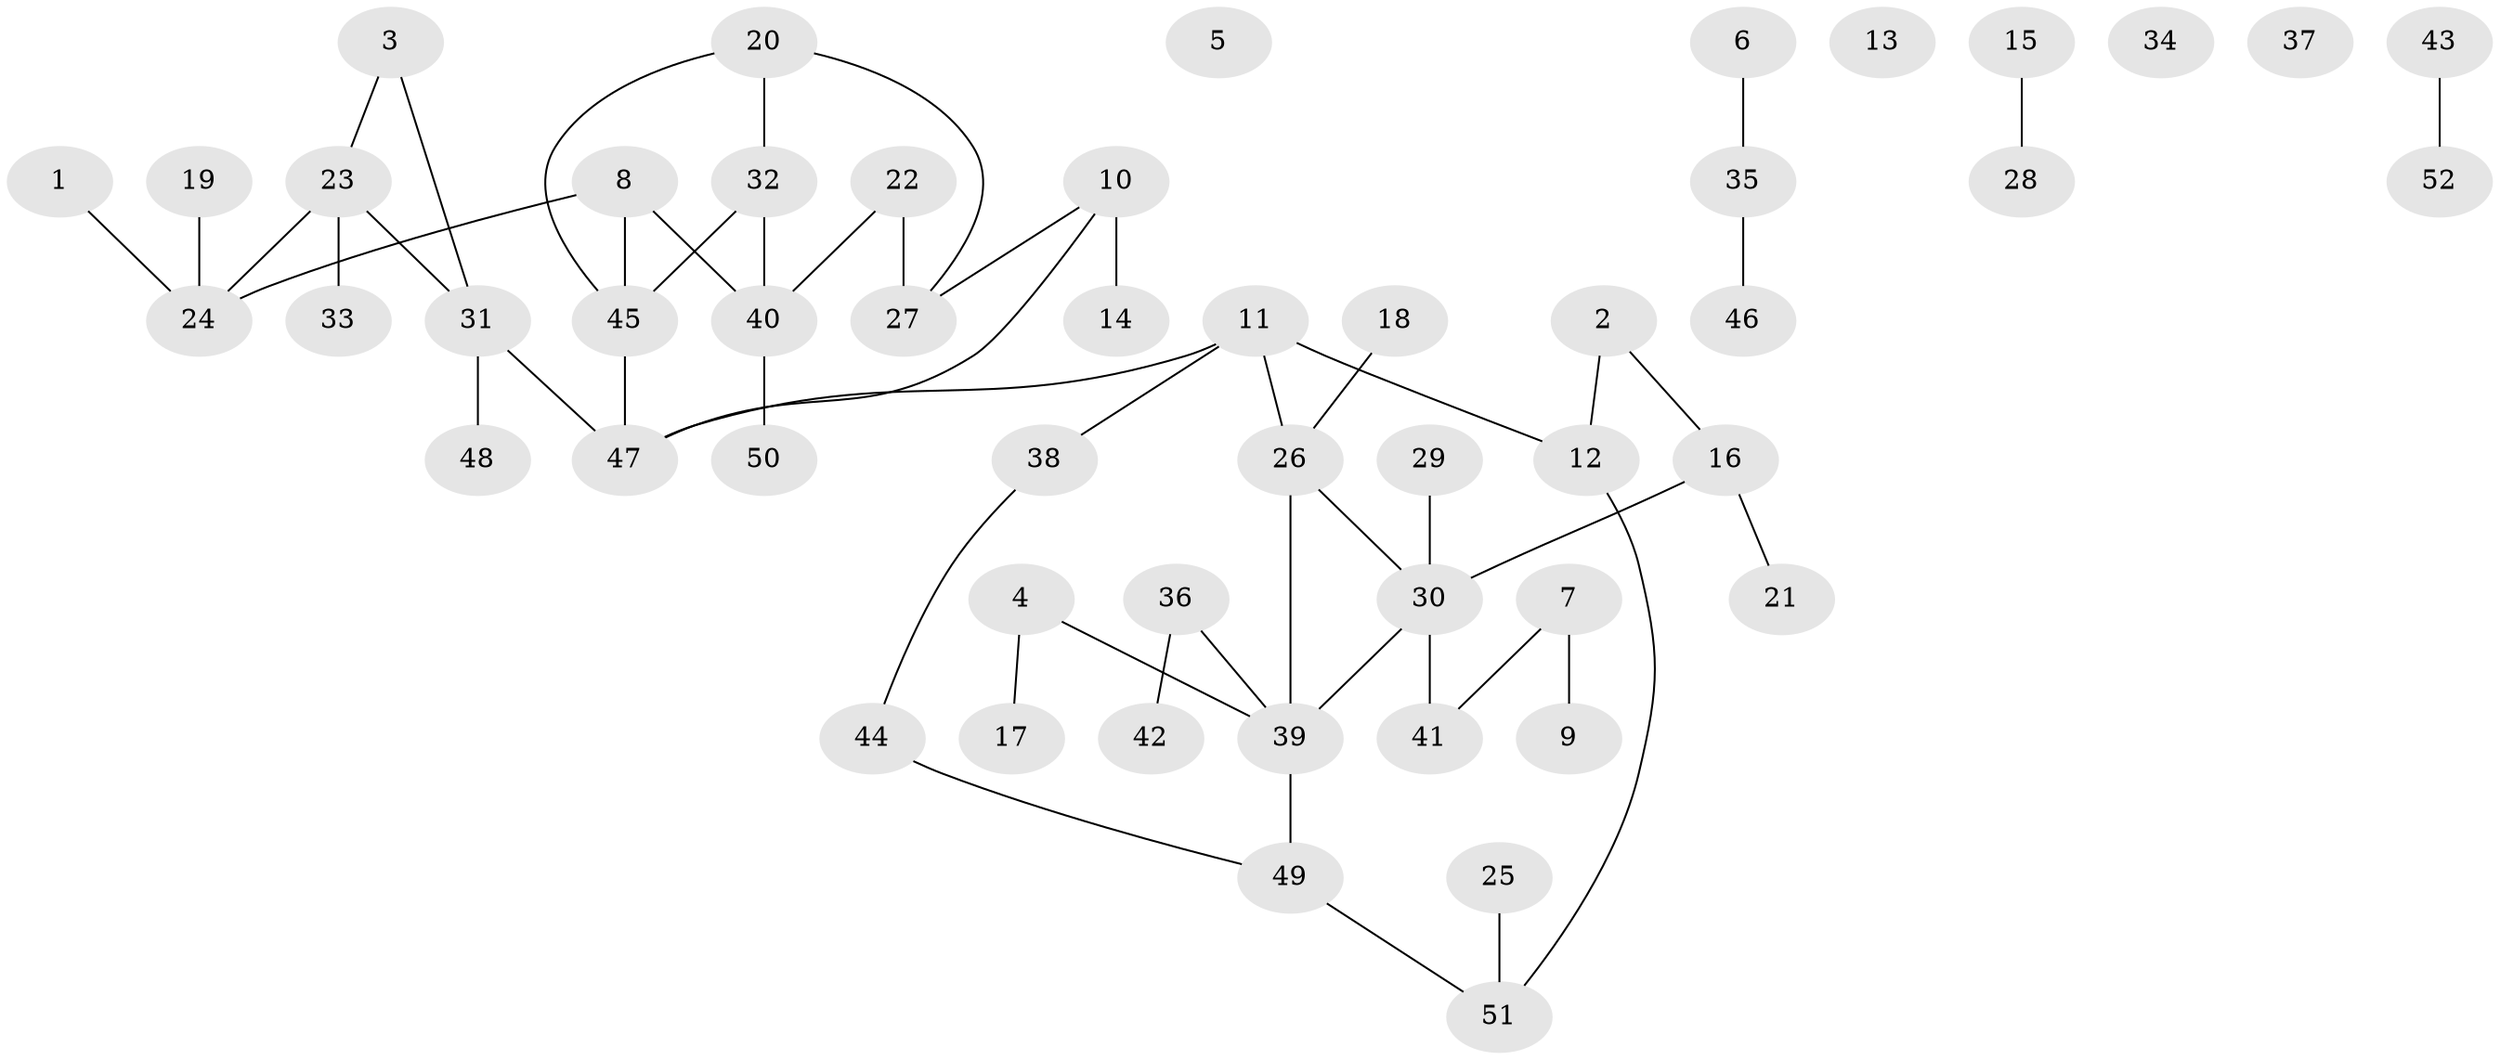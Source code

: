 // coarse degree distribution, {1: 0.3235294117647059, 2: 0.20588235294117646, 3: 0.11764705882352941, 0: 0.17647058823529413, 5: 0.08823529411764706, 4: 0.058823529411764705, 6: 0.029411764705882353}
// Generated by graph-tools (version 1.1) at 2025/41/03/06/25 10:41:19]
// undirected, 52 vertices, 54 edges
graph export_dot {
graph [start="1"]
  node [color=gray90,style=filled];
  1;
  2;
  3;
  4;
  5;
  6;
  7;
  8;
  9;
  10;
  11;
  12;
  13;
  14;
  15;
  16;
  17;
  18;
  19;
  20;
  21;
  22;
  23;
  24;
  25;
  26;
  27;
  28;
  29;
  30;
  31;
  32;
  33;
  34;
  35;
  36;
  37;
  38;
  39;
  40;
  41;
  42;
  43;
  44;
  45;
  46;
  47;
  48;
  49;
  50;
  51;
  52;
  1 -- 24;
  2 -- 12;
  2 -- 16;
  3 -- 23;
  3 -- 31;
  4 -- 17;
  4 -- 39;
  6 -- 35;
  7 -- 9;
  7 -- 41;
  8 -- 24;
  8 -- 40;
  8 -- 45;
  10 -- 14;
  10 -- 27;
  10 -- 47;
  11 -- 12;
  11 -- 26;
  11 -- 38;
  11 -- 47;
  12 -- 51;
  15 -- 28;
  16 -- 21;
  16 -- 30;
  18 -- 26;
  19 -- 24;
  20 -- 27;
  20 -- 32;
  20 -- 45;
  22 -- 27;
  22 -- 40;
  23 -- 24;
  23 -- 31;
  23 -- 33;
  25 -- 51;
  26 -- 30;
  26 -- 39;
  29 -- 30;
  30 -- 39;
  30 -- 41;
  31 -- 47;
  31 -- 48;
  32 -- 40;
  32 -- 45;
  35 -- 46;
  36 -- 39;
  36 -- 42;
  38 -- 44;
  39 -- 49;
  40 -- 50;
  43 -- 52;
  44 -- 49;
  45 -- 47;
  49 -- 51;
}
